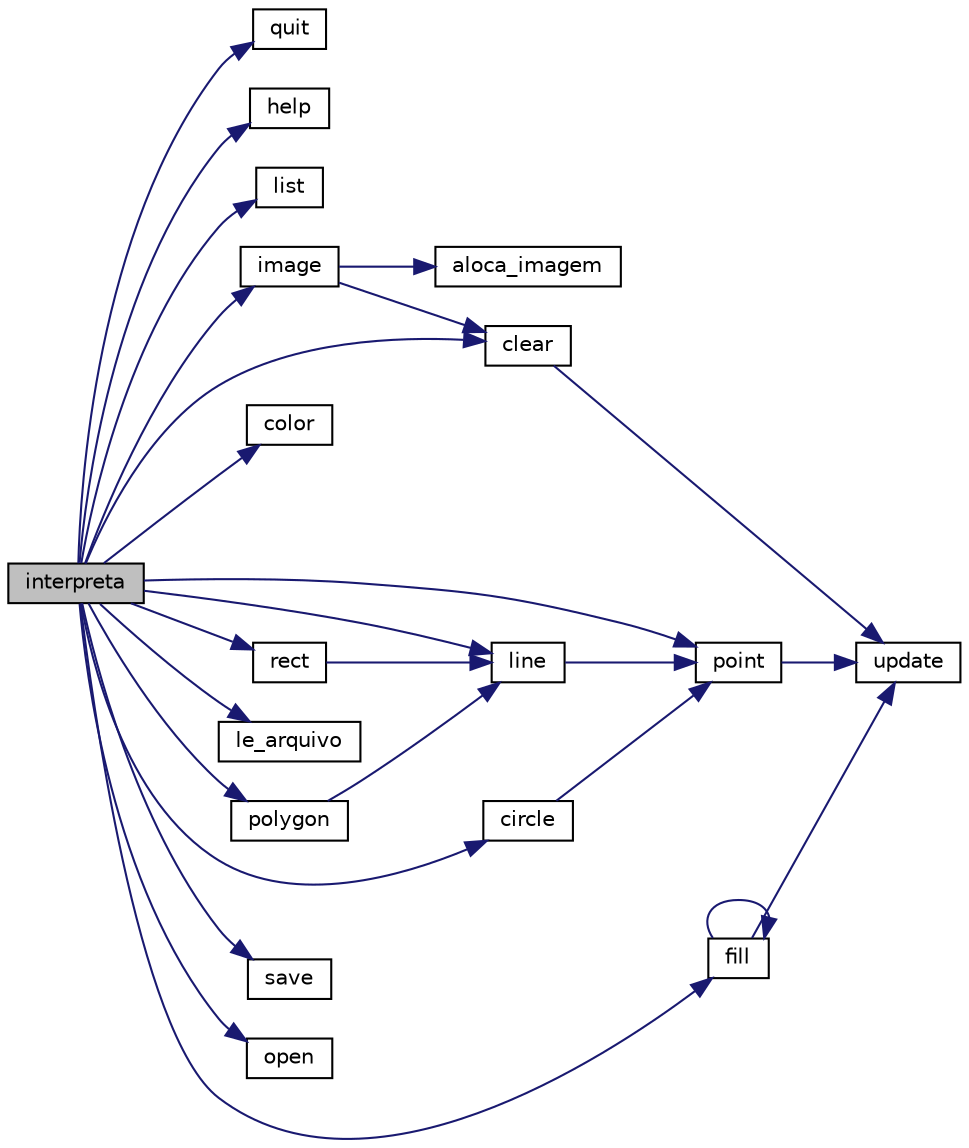 digraph "interpreta"
{
  edge [fontname="Helvetica",fontsize="10",labelfontname="Helvetica",labelfontsize="10"];
  node [fontname="Helvetica",fontsize="10",shape=record];
  rankdir="LR";
  Node18 [label="interpreta",height=0.2,width=0.4,color="black", fillcolor="grey75", style="filled", fontcolor="black"];
  Node18 -> Node19 [color="midnightblue",fontsize="10",style="solid",fontname="Helvetica"];
  Node19 [label="quit",height=0.2,width=0.4,color="black", fillcolor="white", style="filled",URL="$cpaint_8c.html#a2463a3acef2df4c951ce942a3229e44e"];
  Node18 -> Node20 [color="midnightblue",fontsize="10",style="solid",fontname="Helvetica"];
  Node20 [label="help",height=0.2,width=0.4,color="black", fillcolor="white", style="filled",URL="$cpaint_8c.html#a97ee70a8770dc30d06c744b24eb2fcfc"];
  Node18 -> Node21 [color="midnightblue",fontsize="10",style="solid",fontname="Helvetica"];
  Node21 [label="list",height=0.2,width=0.4,color="black", fillcolor="white", style="filled",URL="$drawing_8c.html#aa594fce724d61d0087fb9ca98b9d6ec2",tooltip="Lista imagem Lista conteúdo do arquivo PPM. "];
  Node18 -> Node22 [color="midnightblue",fontsize="10",style="solid",fontname="Helvetica"];
  Node22 [label="image",height=0.2,width=0.4,color="black", fillcolor="white", style="filled",URL="$drawing_8c.html#af7d8552d25dedc8eaff5a6b81bdba925",tooltip="Cria área de desenho. "];
  Node22 -> Node23 [color="midnightblue",fontsize="10",style="solid",fontname="Helvetica"];
  Node23 [label="aloca_imagem",height=0.2,width=0.4,color="black", fillcolor="white", style="filled",URL="$cpaint_8c.html#a3398255767dfde4f4c19f6f40cc4ef82"];
  Node22 -> Node24 [color="midnightblue",fontsize="10",style="solid",fontname="Helvetica"];
  Node24 [label="clear",height=0.2,width=0.4,color="black", fillcolor="white", style="filled",URL="$drawing_8c.html#a060fdc1b952842a2d986f3a82d7f7eb1",tooltip="Limpa tela. "];
  Node24 -> Node25 [color="midnightblue",fontsize="10",style="solid",fontname="Helvetica"];
  Node25 [label="update",height=0.2,width=0.4,color="black", fillcolor="white", style="filled",URL="$drawing_8c.html#ac5c54df7ed3b930268c8d7752c101725",tooltip="Atualiza matriz de imagem Atualiza a matriz de imagem do programa para receber as alterações feitas p..."];
  Node18 -> Node24 [color="midnightblue",fontsize="10",style="solid",fontname="Helvetica"];
  Node18 -> Node26 [color="midnightblue",fontsize="10",style="solid",fontname="Helvetica"];
  Node26 [label="color",height=0.2,width=0.4,color="black", fillcolor="white", style="filled",URL="$drawing_8c.html#a420ccc6d8bf8c9f6c15802d4849e2a10",tooltip="Altera a cor. "];
  Node18 -> Node27 [color="midnightblue",fontsize="10",style="solid",fontname="Helvetica"];
  Node27 [label="point",height=0.2,width=0.4,color="black", fillcolor="white", style="filled",URL="$drawing_8c.html#ae966cb875313c1733713d879517f6326",tooltip="Desenha um ponto. "];
  Node27 -> Node25 [color="midnightblue",fontsize="10",style="solid",fontname="Helvetica"];
  Node18 -> Node28 [color="midnightblue",fontsize="10",style="solid",fontname="Helvetica"];
  Node28 [label="line",height=0.2,width=0.4,color="black", fillcolor="white", style="filled",URL="$drawing_8c.html#a22de909bf6f8aad73f1126de7b5c8739",tooltip="Desenha uma linha. "];
  Node28 -> Node27 [color="midnightblue",fontsize="10",style="solid",fontname="Helvetica"];
  Node18 -> Node29 [color="midnightblue",fontsize="10",style="solid",fontname="Helvetica"];
  Node29 [label="rect",height=0.2,width=0.4,color="black", fillcolor="white", style="filled",URL="$drawing_8c.html#ad65927499dd1a95e9621b9e7e21712d3",tooltip="Desenha um retângulo. "];
  Node29 -> Node28 [color="midnightblue",fontsize="10",style="solid",fontname="Helvetica"];
  Node18 -> Node30 [color="midnightblue",fontsize="10",style="solid",fontname="Helvetica"];
  Node30 [label="le_arquivo",height=0.2,width=0.4,color="black", fillcolor="white", style="filled",URL="$cpaint_8c.html#a0f5f1b22df6eac8df55d7ae04a9a9cba"];
  Node18 -> Node31 [color="midnightblue",fontsize="10",style="solid",fontname="Helvetica"];
  Node31 [label="polygon",height=0.2,width=0.4,color="black", fillcolor="white", style="filled",URL="$drawing_8c.html#a101c7e8b226a8f09fd228e9ce1178c7b",tooltip="Desenha um polígono. "];
  Node31 -> Node28 [color="midnightblue",fontsize="10",style="solid",fontname="Helvetica"];
  Node18 -> Node32 [color="midnightblue",fontsize="10",style="solid",fontname="Helvetica"];
  Node32 [label="circle",height=0.2,width=0.4,color="black", fillcolor="white", style="filled",URL="$drawing_8c.html#a98ce4ddeb0fdd26dfdfb8c88b9b537d3",tooltip="Desenha um círculo. "];
  Node32 -> Node27 [color="midnightblue",fontsize="10",style="solid",fontname="Helvetica"];
  Node18 -> Node33 [color="midnightblue",fontsize="10",style="solid",fontname="Helvetica"];
  Node33 [label="save",height=0.2,width=0.4,color="black", fillcolor="white", style="filled",URL="$drawing_8c.html#a0382015a19cfab937fdf7644f695a340",tooltip="Salva imagem. "];
  Node18 -> Node34 [color="midnightblue",fontsize="10",style="solid",fontname="Helvetica"];
  Node34 [label="open",height=0.2,width=0.4,color="black", fillcolor="white", style="filled",URL="$cpaint_8h.html#a30dbd552aae3d5be836dda458bd2df53"];
  Node18 -> Node35 [color="midnightblue",fontsize="10",style="solid",fontname="Helvetica"];
  Node35 [label="fill",height=0.2,width=0.4,color="black", fillcolor="white", style="filled",URL="$drawing_8c.html#ab0cf15c8fa93020f04e7119d0238cfb0",tooltip="Preencher. "];
  Node35 -> Node35 [color="midnightblue",fontsize="10",style="solid",fontname="Helvetica"];
  Node35 -> Node25 [color="midnightblue",fontsize="10",style="solid",fontname="Helvetica"];
}
